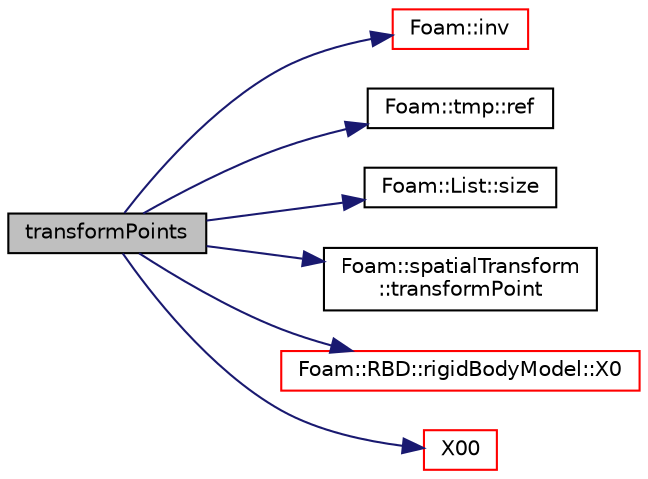digraph "transformPoints"
{
  bgcolor="transparent";
  edge [fontname="Helvetica",fontsize="10",labelfontname="Helvetica",labelfontsize="10"];
  node [fontname="Helvetica",fontsize="10",shape=record];
  rankdir="LR";
  Node946 [label="transformPoints",height=0.2,width=0.4,color="black", fillcolor="grey75", style="filled", fontcolor="black"];
  Node946 -> Node947 [color="midnightblue",fontsize="10",style="solid",fontname="Helvetica"];
  Node947 [label="Foam::inv",height=0.2,width=0.4,color="red",URL="$a21851.html#ac51979edadae5b8ade119dd30b88e381"];
  Node946 -> Node951 [color="midnightblue",fontsize="10",style="solid",fontname="Helvetica"];
  Node951 [label="Foam::tmp::ref",height=0.2,width=0.4,color="black",URL="$a27077.html#aeaf81e641282874cef07f5b808efc83b",tooltip="Return non-const reference or generate a fatal error. "];
  Node946 -> Node952 [color="midnightblue",fontsize="10",style="solid",fontname="Helvetica"];
  Node952 [label="Foam::List::size",height=0.2,width=0.4,color="black",URL="$a26833.html#a8a5f6fa29bd4b500caf186f60245b384",tooltip="Override size to be inconsistent with allocated storage. "];
  Node946 -> Node953 [color="midnightblue",fontsize="10",style="solid",fontname="Helvetica"];
  Node953 [label="Foam::spatialTransform\l::transformPoint",height=0.2,width=0.4,color="black",URL="$a29465.html#a48dc5b1676ae75039e191b9a8442770d",tooltip="Transform position p. "];
  Node946 -> Node954 [color="midnightblue",fontsize="10",style="solid",fontname="Helvetica"];
  Node954 [label="Foam::RBD::rigidBodyModel::X0",height=0.2,width=0.4,color="red",URL="$a30453.html#af4cfeede10c3bf6d570639ca2c261cc2",tooltip="Return the current transform to the global frame for the given body. "];
  Node946 -> Node1003 [color="midnightblue",fontsize="10",style="solid",fontname="Helvetica"];
  Node1003 [label="X00",height=0.2,width=0.4,color="red",URL="$a30461.html#a132bb4074bdc25705d2a51199f7ad9c9",tooltip="Return the initial transform to the global frame for the. "];
}

